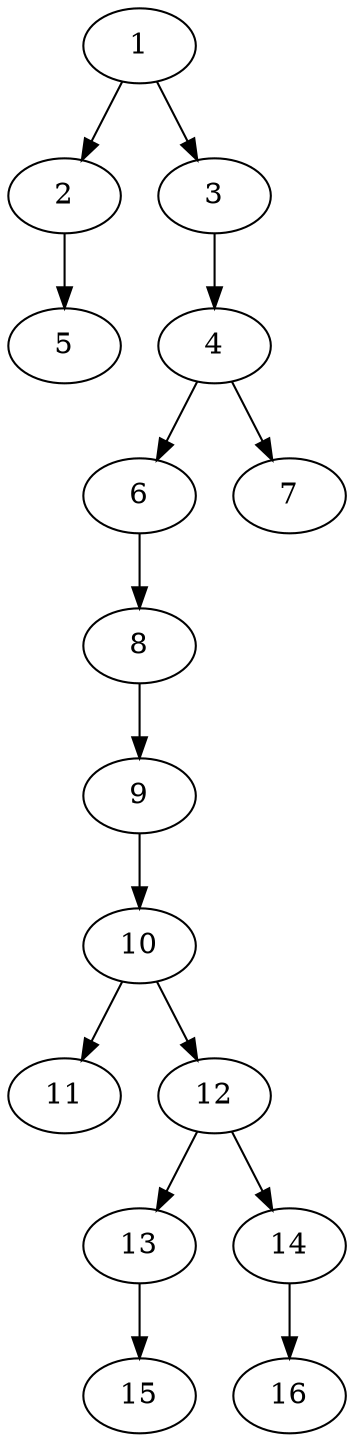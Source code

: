// DAG (tier=1-easy, mode=data, n=16, ccr=0.310, fat=0.394, density=0.212, regular=0.637, jump=0.037, mindata=1048576, maxdata=8388608)
// DAG automatically generated by daggen at Sun Aug 24 16:33:33 2025
// /home/ermia/Project/Environments/daggen/bin/daggen --dot --ccr 0.310 --fat 0.394 --regular 0.637 --density 0.212 --jump 0.037 --mindata 1048576 --maxdata 8388608 -n 16 
digraph G {
  1 [size="14866178120472902", alpha="0.15", expect_size="7433089060236451"]
  1 -> 2 [size ="20941321011200"]
  1 -> 3 [size ="20941321011200"]
  2 [size="1045535594587612800", alpha="0.03", expect_size="522767797293806400"]
  2 -> 5 [size ="431369410838528"]
  3 [size="10052543744395078", alpha="0.04", expect_size="5026271872197539"]
  3 -> 4 [size ="183966275469312"]
  4 [size="804175091944722", alpha="0.07", expect_size="402087545972361"]
  4 -> 6 [size ="71377734336512"]
  4 -> 7 [size ="71377734336512"]
  5 [size="32941602469959300", alpha="0.12", expect_size="16470801234979650"]
  6 [size="386325988317486336", alpha="0.08", expect_size="193162994158743168"]
  6 -> 8 [size ="444216463327232"]
  7 [size="415476226443624579072", alpha="0.18", expect_size="207738113221812289536"]
  8 [size="695975727214451328", alpha="0.01", expect_size="347987863607225664"]
  8 -> 9 [size ="522870534963200"]
  9 [size="125629854961163567104", alpha="0.08", expect_size="62814927480581783552"]
  9 -> 10 [size ="200671282331648"]
  10 [size="92028038689373290496", alpha="0.20", expect_size="46014019344686645248"]
  10 -> 11 [size ="163068508110848"]
  10 -> 12 [size ="163068508110848"]
  11 [size="19288888375614056", alpha="0.07", expect_size="9644444187807028"]
  12 [size="21942969558573776896", alpha="0.09", expect_size="10971484779286888448"]
  12 -> 13 [size ="62702797979648"]
  12 -> 14 [size ="62702797979648"]
  13 [size="13289219758570352", alpha="0.10", expect_size="6644609879285176"]
  13 -> 15 [size ="251361920811008"]
  14 [size="721869010479470848", alpha="0.17", expect_size="360934505239735424"]
  14 -> 16 [size ="561439139954688"]
  15 [size="13707755693560948", alpha="0.15", expect_size="6853877846780474"]
  16 [size="11808819142021960", alpha="0.08", expect_size="5904409571010980"]
}